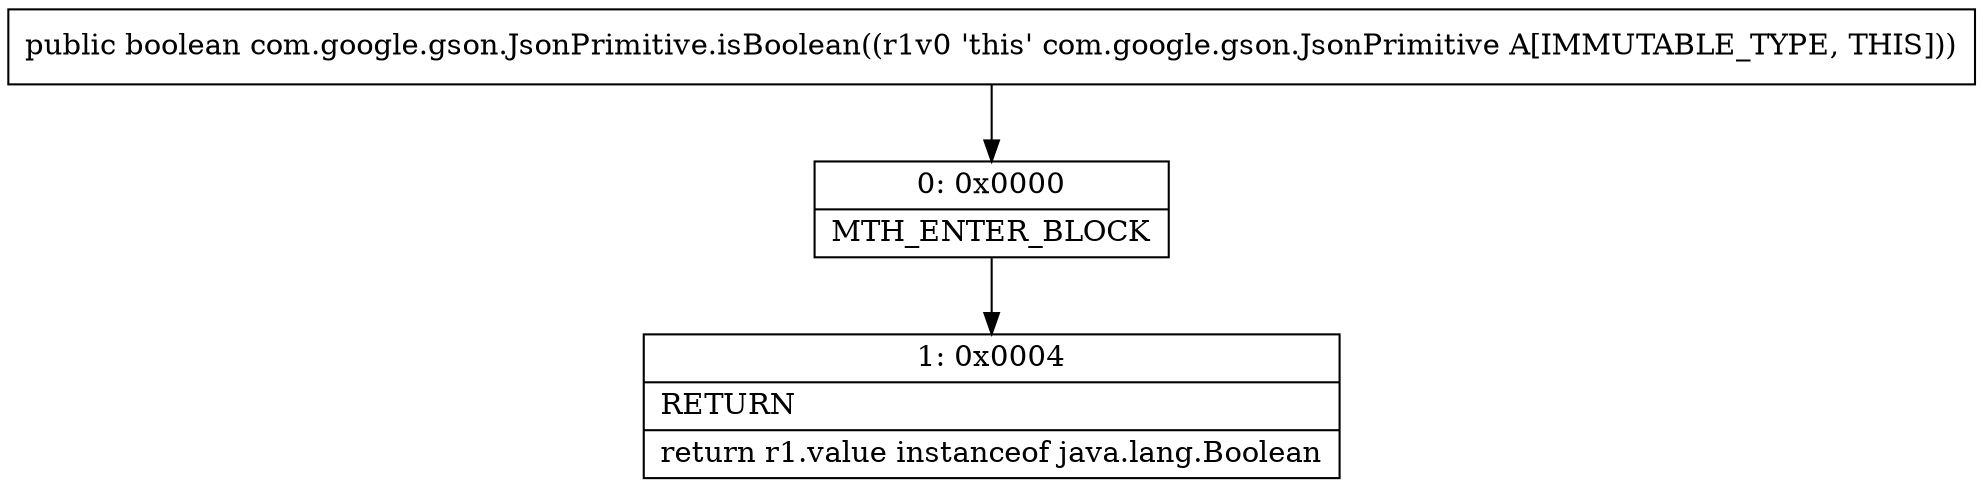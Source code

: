 digraph "CFG forcom.google.gson.JsonPrimitive.isBoolean()Z" {
Node_0 [shape=record,label="{0\:\ 0x0000|MTH_ENTER_BLOCK\l}"];
Node_1 [shape=record,label="{1\:\ 0x0004|RETURN\l|return r1.value instanceof java.lang.Boolean\l}"];
MethodNode[shape=record,label="{public boolean com.google.gson.JsonPrimitive.isBoolean((r1v0 'this' com.google.gson.JsonPrimitive A[IMMUTABLE_TYPE, THIS])) }"];
MethodNode -> Node_0;
Node_0 -> Node_1;
}

